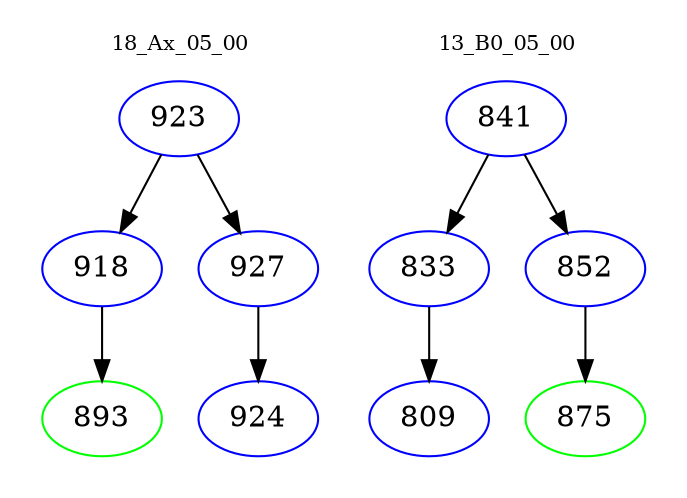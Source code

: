 digraph{
subgraph cluster_0 {
color = white
label = "18_Ax_05_00";
fontsize=10;
T0_923 [label="923", color="blue"]
T0_923 -> T0_918 [color="black"]
T0_918 [label="918", color="blue"]
T0_918 -> T0_893 [color="black"]
T0_893 [label="893", color="green"]
T0_923 -> T0_927 [color="black"]
T0_927 [label="927", color="blue"]
T0_927 -> T0_924 [color="black"]
T0_924 [label="924", color="blue"]
}
subgraph cluster_1 {
color = white
label = "13_B0_05_00";
fontsize=10;
T1_841 [label="841", color="blue"]
T1_841 -> T1_833 [color="black"]
T1_833 [label="833", color="blue"]
T1_833 -> T1_809 [color="black"]
T1_809 [label="809", color="blue"]
T1_841 -> T1_852 [color="black"]
T1_852 [label="852", color="blue"]
T1_852 -> T1_875 [color="black"]
T1_875 [label="875", color="green"]
}
}
